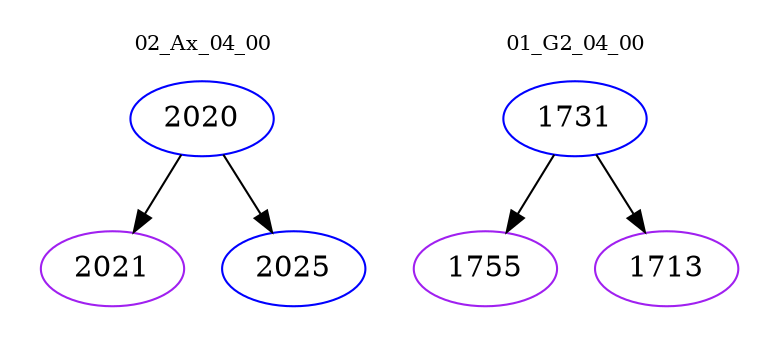 digraph{
subgraph cluster_0 {
color = white
label = "02_Ax_04_00";
fontsize=10;
T0_2020 [label="2020", color="blue"]
T0_2020 -> T0_2021 [color="black"]
T0_2021 [label="2021", color="purple"]
T0_2020 -> T0_2025 [color="black"]
T0_2025 [label="2025", color="blue"]
}
subgraph cluster_1 {
color = white
label = "01_G2_04_00";
fontsize=10;
T1_1731 [label="1731", color="blue"]
T1_1731 -> T1_1755 [color="black"]
T1_1755 [label="1755", color="purple"]
T1_1731 -> T1_1713 [color="black"]
T1_1713 [label="1713", color="purple"]
}
}
